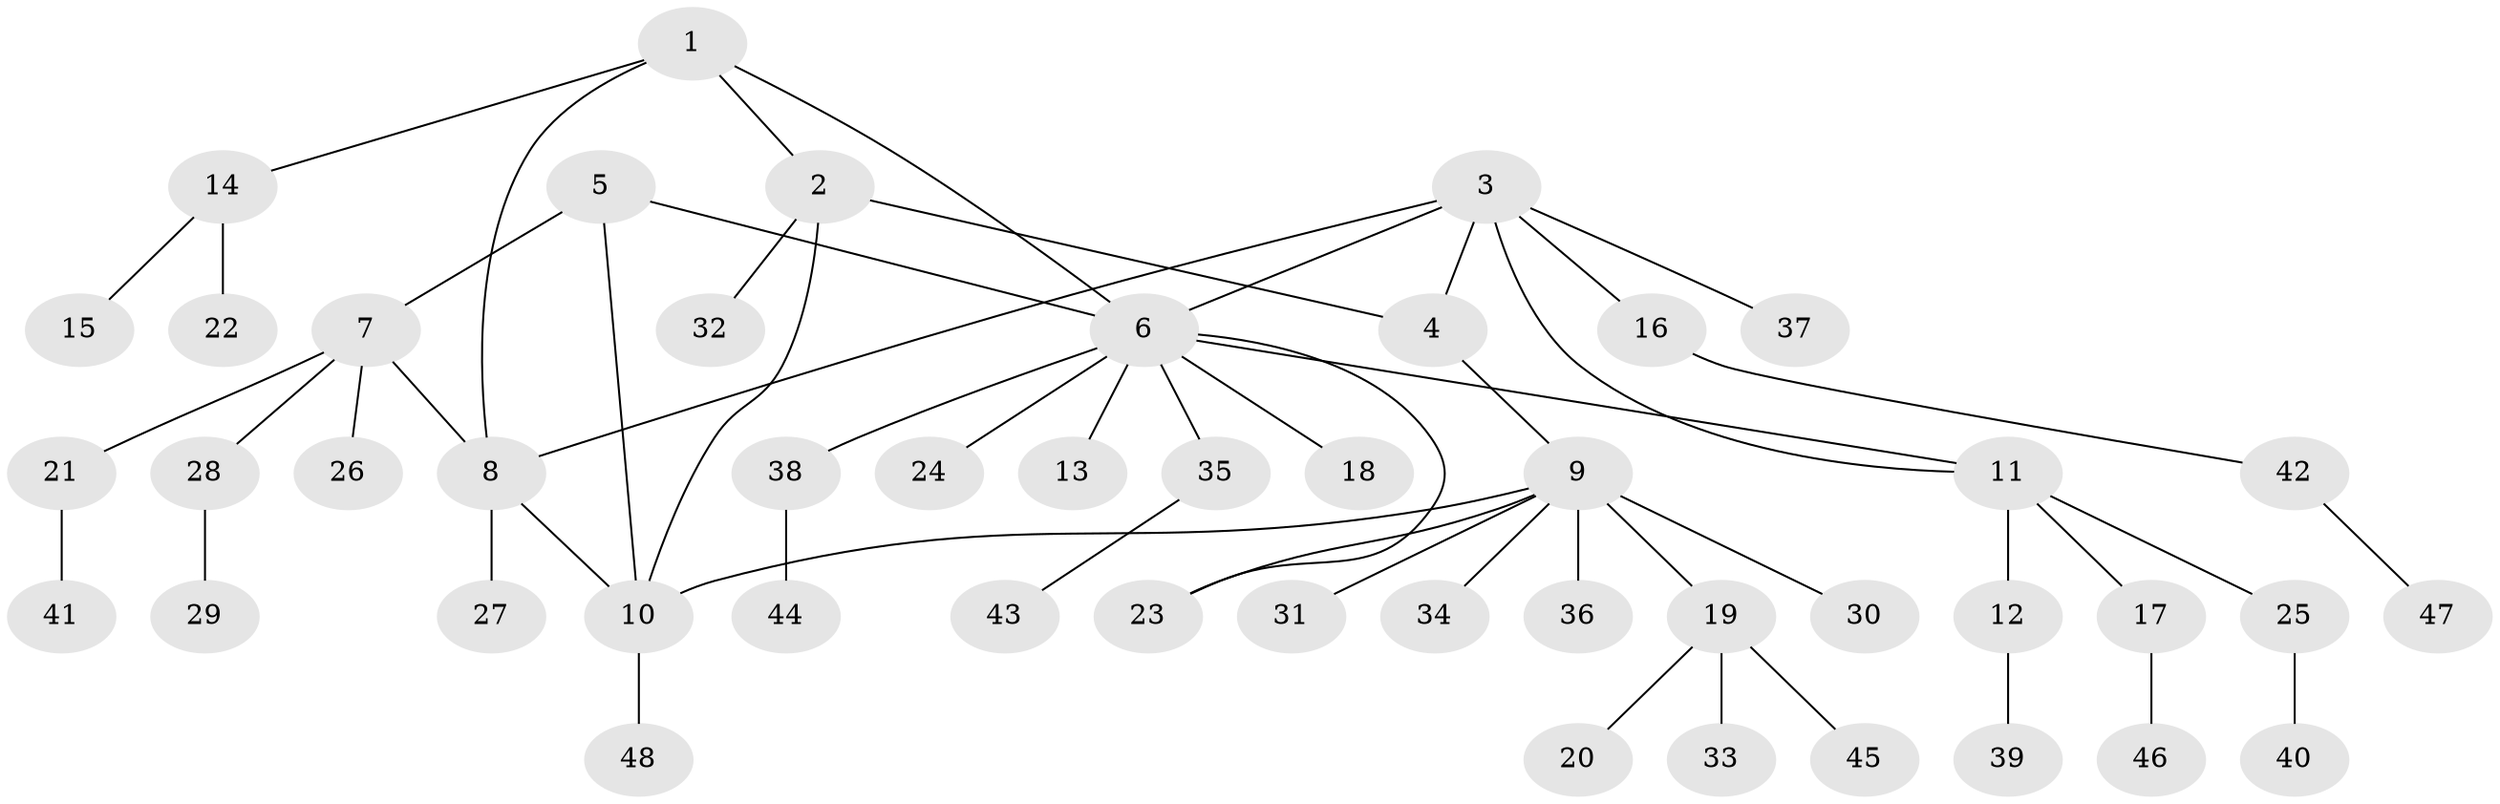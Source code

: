 // Generated by graph-tools (version 1.1) at 2025/16/03/09/25 04:16:02]
// undirected, 48 vertices, 55 edges
graph export_dot {
graph [start="1"]
  node [color=gray90,style=filled];
  1;
  2;
  3;
  4;
  5;
  6;
  7;
  8;
  9;
  10;
  11;
  12;
  13;
  14;
  15;
  16;
  17;
  18;
  19;
  20;
  21;
  22;
  23;
  24;
  25;
  26;
  27;
  28;
  29;
  30;
  31;
  32;
  33;
  34;
  35;
  36;
  37;
  38;
  39;
  40;
  41;
  42;
  43;
  44;
  45;
  46;
  47;
  48;
  1 -- 2;
  1 -- 6;
  1 -- 8;
  1 -- 14;
  2 -- 4;
  2 -- 10;
  2 -- 32;
  3 -- 4;
  3 -- 6;
  3 -- 8;
  3 -- 11;
  3 -- 16;
  3 -- 37;
  4 -- 9;
  5 -- 6;
  5 -- 7;
  5 -- 10;
  6 -- 11;
  6 -- 13;
  6 -- 18;
  6 -- 23;
  6 -- 24;
  6 -- 35;
  6 -- 38;
  7 -- 8;
  7 -- 21;
  7 -- 26;
  7 -- 28;
  8 -- 10;
  8 -- 27;
  9 -- 10;
  9 -- 19;
  9 -- 23;
  9 -- 30;
  9 -- 31;
  9 -- 34;
  9 -- 36;
  10 -- 48;
  11 -- 12;
  11 -- 17;
  11 -- 25;
  12 -- 39;
  14 -- 15;
  14 -- 22;
  16 -- 42;
  17 -- 46;
  19 -- 20;
  19 -- 33;
  19 -- 45;
  21 -- 41;
  25 -- 40;
  28 -- 29;
  35 -- 43;
  38 -- 44;
  42 -- 47;
}
